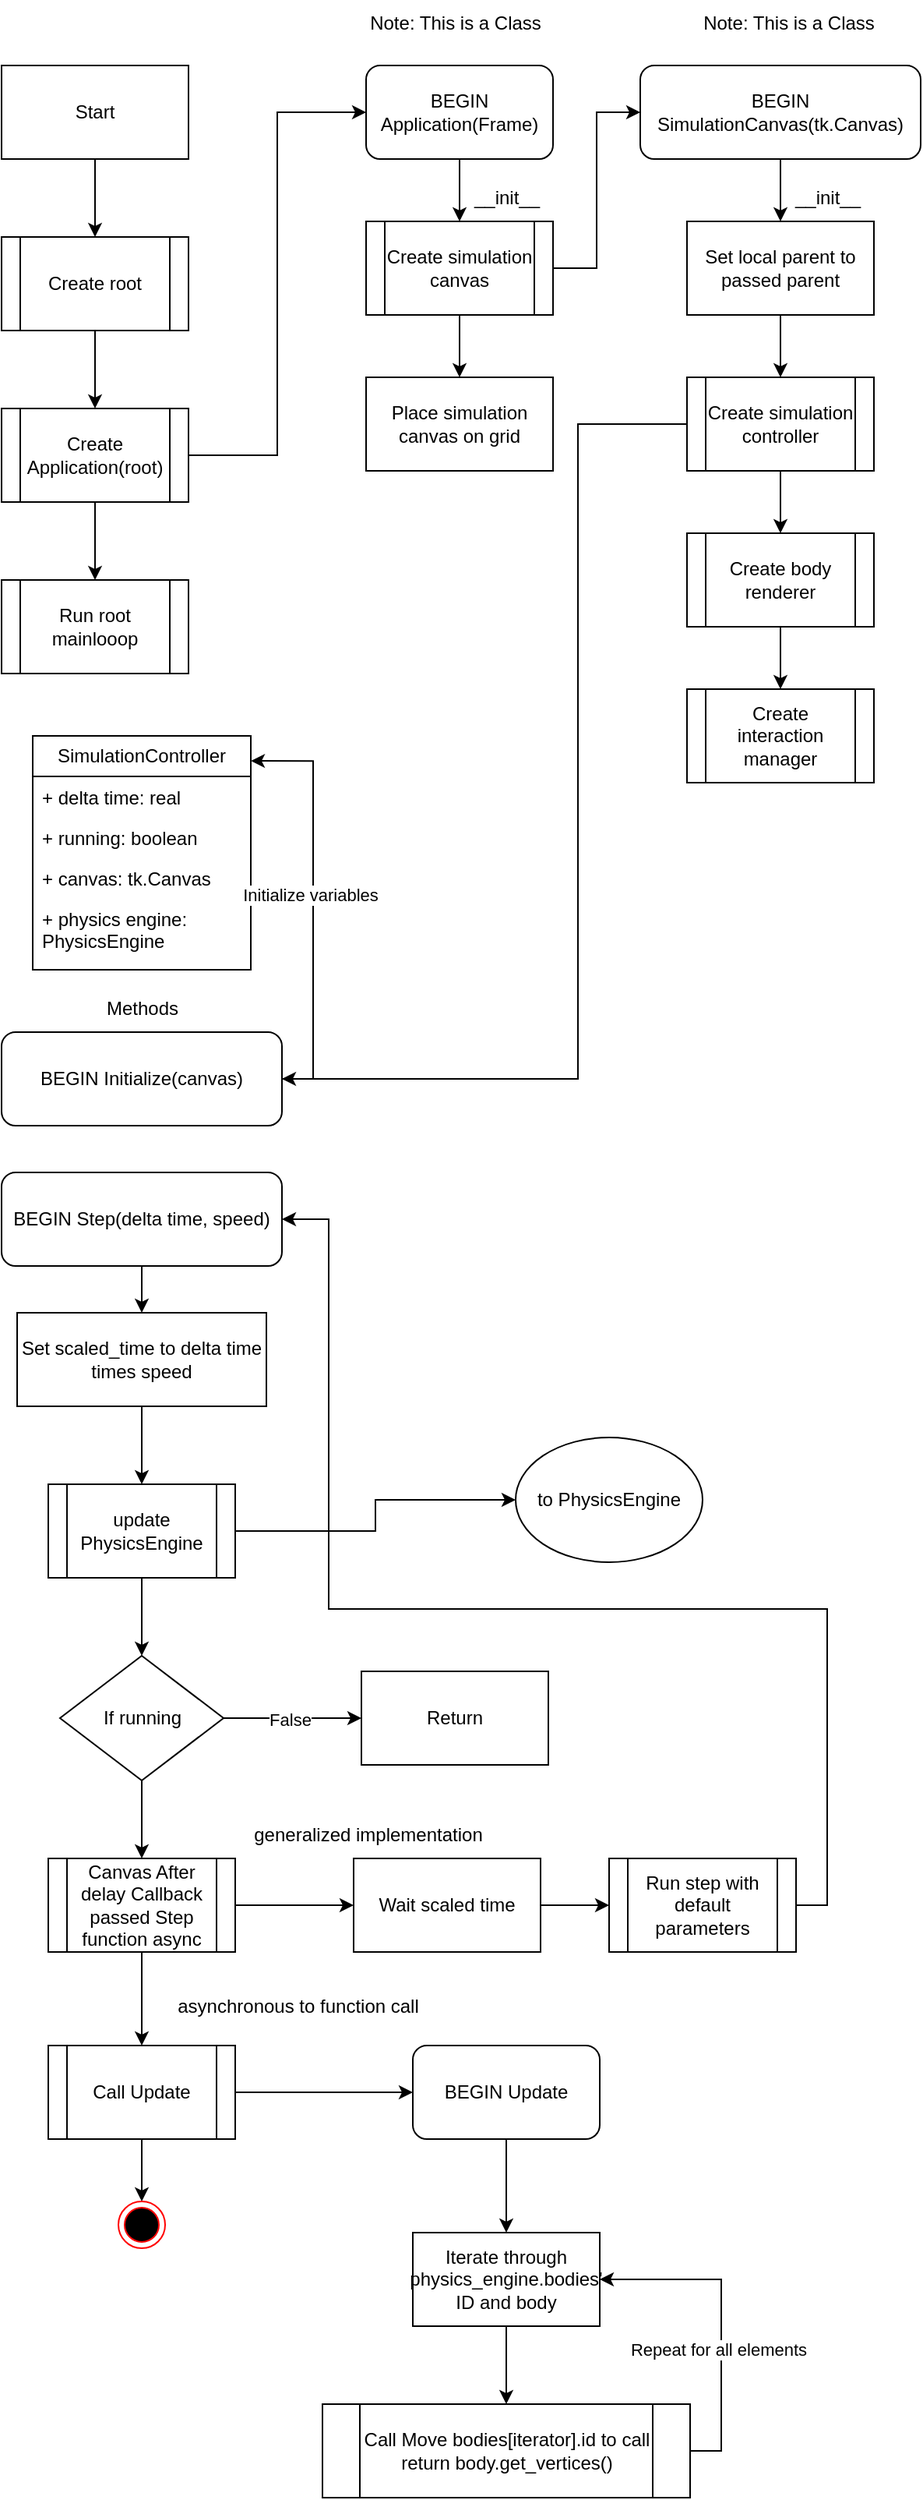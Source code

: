 <mxfile version="26.0.16">
  <diagram id="C5RBs43oDa-KdzZeNtuy" name="Page-1">
    <mxGraphModel dx="1420" dy="776" grid="1" gridSize="10" guides="1" tooltips="1" connect="1" arrows="1" fold="1" page="1" pageScale="1" pageWidth="827" pageHeight="1169" math="0" shadow="0">
      <root>
        <mxCell id="WIyWlLk6GJQsqaUBKTNV-0" />
        <mxCell id="WIyWlLk6GJQsqaUBKTNV-1" parent="WIyWlLk6GJQsqaUBKTNV-0" />
        <mxCell id="rg2TefDTNv2NrTJ3xyoL-8" style="edgeStyle=orthogonalEdgeStyle;rounded=0;orthogonalLoop=1;jettySize=auto;html=1;exitX=0.5;exitY=1;exitDx=0;exitDy=0;entryX=0.5;entryY=0;entryDx=0;entryDy=0;" edge="1" parent="WIyWlLk6GJQsqaUBKTNV-1" source="rg2TefDTNv2NrTJ3xyoL-2" target="rg2TefDTNv2NrTJ3xyoL-7">
          <mxGeometry relative="1" as="geometry" />
        </mxCell>
        <mxCell id="rg2TefDTNv2NrTJ3xyoL-2" value="Start" style="rounded=0;whiteSpace=wrap;html=1;" vertex="1" parent="WIyWlLk6GJQsqaUBKTNV-1">
          <mxGeometry x="60" y="60" width="120" height="60" as="geometry" />
        </mxCell>
        <mxCell id="rg2TefDTNv2NrTJ3xyoL-11" style="edgeStyle=orthogonalEdgeStyle;rounded=0;orthogonalLoop=1;jettySize=auto;html=1;exitX=0.5;exitY=1;exitDx=0;exitDy=0;entryX=0.5;entryY=0;entryDx=0;entryDy=0;" edge="1" parent="WIyWlLk6GJQsqaUBKTNV-1" source="rg2TefDTNv2NrTJ3xyoL-5" target="rg2TefDTNv2NrTJ3xyoL-10">
          <mxGeometry relative="1" as="geometry" />
        </mxCell>
        <mxCell id="rg2TefDTNv2NrTJ3xyoL-26" style="edgeStyle=orthogonalEdgeStyle;rounded=0;orthogonalLoop=1;jettySize=auto;html=1;exitX=1;exitY=0.5;exitDx=0;exitDy=0;entryX=0;entryY=0.5;entryDx=0;entryDy=0;" edge="1" parent="WIyWlLk6GJQsqaUBKTNV-1" source="rg2TefDTNv2NrTJ3xyoL-5" target="rg2TefDTNv2NrTJ3xyoL-13">
          <mxGeometry relative="1" as="geometry" />
        </mxCell>
        <mxCell id="rg2TefDTNv2NrTJ3xyoL-5" value="Create Application(root)" style="shape=process;whiteSpace=wrap;html=1;backgroundOutline=1;" vertex="1" parent="WIyWlLk6GJQsqaUBKTNV-1">
          <mxGeometry x="60" y="280" width="120" height="60" as="geometry" />
        </mxCell>
        <mxCell id="rg2TefDTNv2NrTJ3xyoL-9" style="edgeStyle=orthogonalEdgeStyle;rounded=0;orthogonalLoop=1;jettySize=auto;html=1;exitX=0.5;exitY=1;exitDx=0;exitDy=0;entryX=0.5;entryY=0;entryDx=0;entryDy=0;" edge="1" parent="WIyWlLk6GJQsqaUBKTNV-1" source="rg2TefDTNv2NrTJ3xyoL-7" target="rg2TefDTNv2NrTJ3xyoL-5">
          <mxGeometry relative="1" as="geometry" />
        </mxCell>
        <mxCell id="rg2TefDTNv2NrTJ3xyoL-7" value="Create root" style="shape=process;whiteSpace=wrap;html=1;backgroundOutline=1;" vertex="1" parent="WIyWlLk6GJQsqaUBKTNV-1">
          <mxGeometry x="60" y="170" width="120" height="60" as="geometry" />
        </mxCell>
        <mxCell id="rg2TefDTNv2NrTJ3xyoL-10" value="Run root mainlooop" style="shape=process;whiteSpace=wrap;html=1;backgroundOutline=1;" vertex="1" parent="WIyWlLk6GJQsqaUBKTNV-1">
          <mxGeometry x="60" y="390" width="120" height="60" as="geometry" />
        </mxCell>
        <mxCell id="rg2TefDTNv2NrTJ3xyoL-12" style="edgeStyle=orthogonalEdgeStyle;rounded=0;orthogonalLoop=1;jettySize=auto;html=1;exitX=0.5;exitY=1;exitDx=0;exitDy=0;entryX=0.5;entryY=0;entryDx=0;entryDy=0;" edge="1" parent="WIyWlLk6GJQsqaUBKTNV-1" source="rg2TefDTNv2NrTJ3xyoL-13" target="rg2TefDTNv2NrTJ3xyoL-15">
          <mxGeometry relative="1" as="geometry" />
        </mxCell>
        <mxCell id="rg2TefDTNv2NrTJ3xyoL-13" value="BEGIN Application(Frame)" style="rounded=1;whiteSpace=wrap;html=1;" vertex="1" parent="WIyWlLk6GJQsqaUBKTNV-1">
          <mxGeometry x="294" y="60" width="120" height="60" as="geometry" />
        </mxCell>
        <mxCell id="rg2TefDTNv2NrTJ3xyoL-14" style="edgeStyle=orthogonalEdgeStyle;rounded=0;orthogonalLoop=1;jettySize=auto;html=1;exitX=0.5;exitY=1;exitDx=0;exitDy=0;entryX=0.5;entryY=0;entryDx=0;entryDy=0;" edge="1" parent="WIyWlLk6GJQsqaUBKTNV-1" source="rg2TefDTNv2NrTJ3xyoL-15" target="rg2TefDTNv2NrTJ3xyoL-16">
          <mxGeometry relative="1" as="geometry" />
        </mxCell>
        <mxCell id="rg2TefDTNv2NrTJ3xyoL-31" style="edgeStyle=orthogonalEdgeStyle;rounded=0;orthogonalLoop=1;jettySize=auto;html=1;exitX=1;exitY=0.5;exitDx=0;exitDy=0;entryX=0;entryY=0.5;entryDx=0;entryDy=0;" edge="1" parent="WIyWlLk6GJQsqaUBKTNV-1" source="rg2TefDTNv2NrTJ3xyoL-15" target="rg2TefDTNv2NrTJ3xyoL-17">
          <mxGeometry relative="1" as="geometry" />
        </mxCell>
        <mxCell id="rg2TefDTNv2NrTJ3xyoL-15" value="Create simulation canvas" style="shape=process;whiteSpace=wrap;html=1;backgroundOutline=1;" vertex="1" parent="WIyWlLk6GJQsqaUBKTNV-1">
          <mxGeometry x="294" y="160" width="120" height="60" as="geometry" />
        </mxCell>
        <mxCell id="rg2TefDTNv2NrTJ3xyoL-16" value="Place simulation canvas on grid" style="rounded=0;whiteSpace=wrap;html=1;" vertex="1" parent="WIyWlLk6GJQsqaUBKTNV-1">
          <mxGeometry x="294" y="260" width="120" height="60" as="geometry" />
        </mxCell>
        <mxCell id="rg2TefDTNv2NrTJ3xyoL-21" style="edgeStyle=orthogonalEdgeStyle;rounded=0;orthogonalLoop=1;jettySize=auto;html=1;exitX=0.5;exitY=1;exitDx=0;exitDy=0;entryX=0.5;entryY=0;entryDx=0;entryDy=0;" edge="1" parent="WIyWlLk6GJQsqaUBKTNV-1" source="rg2TefDTNv2NrTJ3xyoL-17" target="rg2TefDTNv2NrTJ3xyoL-18">
          <mxGeometry relative="1" as="geometry" />
        </mxCell>
        <mxCell id="rg2TefDTNv2NrTJ3xyoL-17" value="BEGIN SimulationCanvas(tk.Canvas)" style="rounded=1;whiteSpace=wrap;html=1;" vertex="1" parent="WIyWlLk6GJQsqaUBKTNV-1">
          <mxGeometry x="470" y="60" width="180" height="60" as="geometry" />
        </mxCell>
        <mxCell id="rg2TefDTNv2NrTJ3xyoL-20" style="edgeStyle=orthogonalEdgeStyle;rounded=0;orthogonalLoop=1;jettySize=auto;html=1;exitX=0.5;exitY=1;exitDx=0;exitDy=0;entryX=0.5;entryY=0;entryDx=0;entryDy=0;" edge="1" parent="WIyWlLk6GJQsqaUBKTNV-1" source="rg2TefDTNv2NrTJ3xyoL-18" target="rg2TefDTNv2NrTJ3xyoL-19">
          <mxGeometry relative="1" as="geometry" />
        </mxCell>
        <mxCell id="rg2TefDTNv2NrTJ3xyoL-18" value="Set local parent to passed parent" style="rounded=0;whiteSpace=wrap;html=1;" vertex="1" parent="WIyWlLk6GJQsqaUBKTNV-1">
          <mxGeometry x="500" y="160" width="120" height="60" as="geometry" />
        </mxCell>
        <mxCell id="rg2TefDTNv2NrTJ3xyoL-23" style="edgeStyle=orthogonalEdgeStyle;rounded=0;orthogonalLoop=1;jettySize=auto;html=1;exitX=0.5;exitY=1;exitDx=0;exitDy=0;entryX=0.5;entryY=0;entryDx=0;entryDy=0;" edge="1" parent="WIyWlLk6GJQsqaUBKTNV-1" source="rg2TefDTNv2NrTJ3xyoL-19" target="rg2TefDTNv2NrTJ3xyoL-22">
          <mxGeometry relative="1" as="geometry" />
        </mxCell>
        <mxCell id="rg2TefDTNv2NrTJ3xyoL-64" style="edgeStyle=orthogonalEdgeStyle;rounded=0;orthogonalLoop=1;jettySize=auto;html=1;exitX=0;exitY=0.5;exitDx=0;exitDy=0;entryX=1;entryY=0.5;entryDx=0;entryDy=0;" edge="1" parent="WIyWlLk6GJQsqaUBKTNV-1" source="rg2TefDTNv2NrTJ3xyoL-19" target="rg2TefDTNv2NrTJ3xyoL-33">
          <mxGeometry relative="1" as="geometry">
            <Array as="points">
              <mxPoint x="430" y="290" />
              <mxPoint x="430" y="710" />
            </Array>
          </mxGeometry>
        </mxCell>
        <mxCell id="rg2TefDTNv2NrTJ3xyoL-19" value="Create simulation controller" style="shape=process;whiteSpace=wrap;html=1;backgroundOutline=1;" vertex="1" parent="WIyWlLk6GJQsqaUBKTNV-1">
          <mxGeometry x="500" y="260" width="120" height="60" as="geometry" />
        </mxCell>
        <mxCell id="rg2TefDTNv2NrTJ3xyoL-25" style="edgeStyle=orthogonalEdgeStyle;rounded=0;orthogonalLoop=1;jettySize=auto;html=1;exitX=0.5;exitY=1;exitDx=0;exitDy=0;entryX=0.5;entryY=0;entryDx=0;entryDy=0;" edge="1" parent="WIyWlLk6GJQsqaUBKTNV-1" source="rg2TefDTNv2NrTJ3xyoL-22" target="rg2TefDTNv2NrTJ3xyoL-24">
          <mxGeometry relative="1" as="geometry" />
        </mxCell>
        <mxCell id="rg2TefDTNv2NrTJ3xyoL-22" value="Create body renderer" style="shape=process;whiteSpace=wrap;html=1;backgroundOutline=1;" vertex="1" parent="WIyWlLk6GJQsqaUBKTNV-1">
          <mxGeometry x="500" y="360" width="120" height="60" as="geometry" />
        </mxCell>
        <mxCell id="rg2TefDTNv2NrTJ3xyoL-24" value="Create interaction manager" style="shape=process;whiteSpace=wrap;html=1;backgroundOutline=1;" vertex="1" parent="WIyWlLk6GJQsqaUBKTNV-1">
          <mxGeometry x="500" y="460" width="120" height="60" as="geometry" />
        </mxCell>
        <mxCell id="rg2TefDTNv2NrTJ3xyoL-27" value="Note: This is a Class" style="text;html=1;align=center;verticalAlign=middle;resizable=0;points=[];autosize=1;strokeColor=none;fillColor=none;" vertex="1" parent="WIyWlLk6GJQsqaUBKTNV-1">
          <mxGeometry x="286" y="18" width="130" height="30" as="geometry" />
        </mxCell>
        <mxCell id="rg2TefDTNv2NrTJ3xyoL-28" value="Note: This is a Class" style="text;html=1;align=center;verticalAlign=middle;resizable=0;points=[];autosize=1;strokeColor=none;fillColor=none;" vertex="1" parent="WIyWlLk6GJQsqaUBKTNV-1">
          <mxGeometry x="500" y="18" width="130" height="30" as="geometry" />
        </mxCell>
        <mxCell id="rg2TefDTNv2NrTJ3xyoL-29" value="__init__" style="text;html=1;align=center;verticalAlign=middle;resizable=0;points=[];autosize=1;strokeColor=none;fillColor=none;" vertex="1" parent="WIyWlLk6GJQsqaUBKTNV-1">
          <mxGeometry x="354" y="130" width="60" height="30" as="geometry" />
        </mxCell>
        <mxCell id="rg2TefDTNv2NrTJ3xyoL-30" value="__init__" style="text;html=1;align=center;verticalAlign=middle;resizable=0;points=[];autosize=1;strokeColor=none;fillColor=none;" vertex="1" parent="WIyWlLk6GJQsqaUBKTNV-1">
          <mxGeometry x="560" y="130" width="60" height="30" as="geometry" />
        </mxCell>
        <mxCell id="rg2TefDTNv2NrTJ3xyoL-33" value="BEGIN Initialize(canvas)" style="rounded=1;whiteSpace=wrap;html=1;" vertex="1" parent="WIyWlLk6GJQsqaUBKTNV-1">
          <mxGeometry x="60" y="680" width="180" height="60" as="geometry" />
        </mxCell>
        <mxCell id="rg2TefDTNv2NrTJ3xyoL-34" value="&lt;div&gt;SimulationController&lt;/div&gt;" style="swimlane;fontStyle=0;childLayout=stackLayout;horizontal=1;startSize=26;fillColor=none;horizontalStack=0;resizeParent=1;resizeParentMax=0;resizeLast=0;collapsible=1;marginBottom=0;whiteSpace=wrap;html=1;" vertex="1" parent="WIyWlLk6GJQsqaUBKTNV-1">
          <mxGeometry x="80" y="490" width="140" height="150" as="geometry" />
        </mxCell>
        <mxCell id="rg2TefDTNv2NrTJ3xyoL-35" value="+ delta time: real" style="text;strokeColor=none;fillColor=none;align=left;verticalAlign=top;spacingLeft=4;spacingRight=4;overflow=hidden;rotatable=0;points=[[0,0.5],[1,0.5]];portConstraint=eastwest;whiteSpace=wrap;html=1;" vertex="1" parent="rg2TefDTNv2NrTJ3xyoL-34">
          <mxGeometry y="26" width="140" height="26" as="geometry" />
        </mxCell>
        <mxCell id="rg2TefDTNv2NrTJ3xyoL-36" value="+ running: boolean" style="text;strokeColor=none;fillColor=none;align=left;verticalAlign=top;spacingLeft=4;spacingRight=4;overflow=hidden;rotatable=0;points=[[0,0.5],[1,0.5]];portConstraint=eastwest;whiteSpace=wrap;html=1;" vertex="1" parent="rg2TefDTNv2NrTJ3xyoL-34">
          <mxGeometry y="52" width="140" height="26" as="geometry" />
        </mxCell>
        <mxCell id="rg2TefDTNv2NrTJ3xyoL-37" value="+ canvas: tk.Canvas" style="text;strokeColor=none;fillColor=none;align=left;verticalAlign=top;spacingLeft=4;spacingRight=4;overflow=hidden;rotatable=0;points=[[0,0.5],[1,0.5]];portConstraint=eastwest;whiteSpace=wrap;html=1;" vertex="1" parent="rg2TefDTNv2NrTJ3xyoL-34">
          <mxGeometry y="78" width="140" height="26" as="geometry" />
        </mxCell>
        <mxCell id="rg2TefDTNv2NrTJ3xyoL-38" value="+ physics engine: PhysicsEngine" style="text;strokeColor=none;fillColor=none;align=left;verticalAlign=top;spacingLeft=4;spacingRight=4;overflow=hidden;rotatable=0;points=[[0,0.5],[1,0.5]];portConstraint=eastwest;whiteSpace=wrap;html=1;" vertex="1" parent="rg2TefDTNv2NrTJ3xyoL-34">
          <mxGeometry y="104" width="140" height="46" as="geometry" />
        </mxCell>
        <mxCell id="rg2TefDTNv2NrTJ3xyoL-39" value="Methods" style="text;html=1;align=center;verticalAlign=middle;resizable=0;points=[];autosize=1;strokeColor=none;fillColor=none;" vertex="1" parent="WIyWlLk6GJQsqaUBKTNV-1">
          <mxGeometry x="115" y="650" width="70" height="30" as="geometry" />
        </mxCell>
        <mxCell id="rg2TefDTNv2NrTJ3xyoL-40" style="edgeStyle=orthogonalEdgeStyle;rounded=0;orthogonalLoop=1;jettySize=auto;html=1;exitX=1;exitY=0.5;exitDx=0;exitDy=0;entryX=1;entryY=0.107;entryDx=0;entryDy=0;entryPerimeter=0;" edge="1" parent="WIyWlLk6GJQsqaUBKTNV-1" source="rg2TefDTNv2NrTJ3xyoL-33" target="rg2TefDTNv2NrTJ3xyoL-34">
          <mxGeometry relative="1" as="geometry" />
        </mxCell>
        <mxCell id="rg2TefDTNv2NrTJ3xyoL-41" value="Initialize variables" style="edgeLabel;html=1;align=center;verticalAlign=middle;resizable=0;points=[];" vertex="1" connectable="0" parent="rg2TefDTNv2NrTJ3xyoL-40">
          <mxGeometry x="0.046" y="2" relative="1" as="geometry">
            <mxPoint as="offset" />
          </mxGeometry>
        </mxCell>
        <mxCell id="rg2TefDTNv2NrTJ3xyoL-44" style="edgeStyle=orthogonalEdgeStyle;rounded=0;orthogonalLoop=1;jettySize=auto;html=1;exitX=0.5;exitY=1;exitDx=0;exitDy=0;entryX=0.5;entryY=0;entryDx=0;entryDy=0;" edge="1" parent="WIyWlLk6GJQsqaUBKTNV-1" source="rg2TefDTNv2NrTJ3xyoL-42" target="rg2TefDTNv2NrTJ3xyoL-43">
          <mxGeometry relative="1" as="geometry" />
        </mxCell>
        <mxCell id="rg2TefDTNv2NrTJ3xyoL-42" value="BEGIN Step(delta time, speed)" style="rounded=1;whiteSpace=wrap;html=1;" vertex="1" parent="WIyWlLk6GJQsqaUBKTNV-1">
          <mxGeometry x="60" y="770" width="180" height="60" as="geometry" />
        </mxCell>
        <mxCell id="rg2TefDTNv2NrTJ3xyoL-46" style="edgeStyle=orthogonalEdgeStyle;rounded=0;orthogonalLoop=1;jettySize=auto;html=1;exitX=0.5;exitY=1;exitDx=0;exitDy=0;entryX=0.5;entryY=0;entryDx=0;entryDy=0;" edge="1" parent="WIyWlLk6GJQsqaUBKTNV-1" source="rg2TefDTNv2NrTJ3xyoL-43" target="rg2TefDTNv2NrTJ3xyoL-45">
          <mxGeometry relative="1" as="geometry" />
        </mxCell>
        <mxCell id="rg2TefDTNv2NrTJ3xyoL-43" value="Set scaled_time to delta time times speed" style="rounded=0;whiteSpace=wrap;html=1;" vertex="1" parent="WIyWlLk6GJQsqaUBKTNV-1">
          <mxGeometry x="70" y="860" width="160" height="60" as="geometry" />
        </mxCell>
        <mxCell id="rg2TefDTNv2NrTJ3xyoL-48" style="edgeStyle=orthogonalEdgeStyle;rounded=0;orthogonalLoop=1;jettySize=auto;html=1;exitX=0.5;exitY=1;exitDx=0;exitDy=0;entryX=0.5;entryY=0;entryDx=0;entryDy=0;" edge="1" parent="WIyWlLk6GJQsqaUBKTNV-1" source="rg2TefDTNv2NrTJ3xyoL-45" target="rg2TefDTNv2NrTJ3xyoL-47">
          <mxGeometry relative="1" as="geometry" />
        </mxCell>
        <mxCell id="rg2TefDTNv2NrTJ3xyoL-67" style="edgeStyle=orthogonalEdgeStyle;rounded=0;orthogonalLoop=1;jettySize=auto;html=1;exitX=1;exitY=0.5;exitDx=0;exitDy=0;entryX=0;entryY=0.5;entryDx=0;entryDy=0;" edge="1" parent="WIyWlLk6GJQsqaUBKTNV-1" source="rg2TefDTNv2NrTJ3xyoL-45" target="rg2TefDTNv2NrTJ3xyoL-66">
          <mxGeometry relative="1" as="geometry" />
        </mxCell>
        <mxCell id="rg2TefDTNv2NrTJ3xyoL-45" value="update PhysicsEngine" style="shape=process;whiteSpace=wrap;html=1;backgroundOutline=1;" vertex="1" parent="WIyWlLk6GJQsqaUBKTNV-1">
          <mxGeometry x="90" y="970" width="120" height="60" as="geometry" />
        </mxCell>
        <mxCell id="rg2TefDTNv2NrTJ3xyoL-50" style="edgeStyle=orthogonalEdgeStyle;rounded=0;orthogonalLoop=1;jettySize=auto;html=1;exitX=1;exitY=0.5;exitDx=0;exitDy=0;entryX=0;entryY=0.5;entryDx=0;entryDy=0;" edge="1" parent="WIyWlLk6GJQsqaUBKTNV-1" source="rg2TefDTNv2NrTJ3xyoL-47" target="rg2TefDTNv2NrTJ3xyoL-49">
          <mxGeometry relative="1" as="geometry" />
        </mxCell>
        <mxCell id="rg2TefDTNv2NrTJ3xyoL-51" value="False" style="edgeLabel;html=1;align=center;verticalAlign=middle;resizable=0;points=[];" vertex="1" connectable="0" parent="rg2TefDTNv2NrTJ3xyoL-50">
          <mxGeometry x="-0.037" y="-1" relative="1" as="geometry">
            <mxPoint as="offset" />
          </mxGeometry>
        </mxCell>
        <mxCell id="rg2TefDTNv2NrTJ3xyoL-55" style="edgeStyle=orthogonalEdgeStyle;rounded=0;orthogonalLoop=1;jettySize=auto;html=1;exitX=0.5;exitY=1;exitDx=0;exitDy=0;entryX=0.5;entryY=0;entryDx=0;entryDy=0;" edge="1" parent="WIyWlLk6GJQsqaUBKTNV-1" source="rg2TefDTNv2NrTJ3xyoL-47" target="rg2TefDTNv2NrTJ3xyoL-56">
          <mxGeometry relative="1" as="geometry">
            <mxPoint x="150" y="1200" as="targetPoint" />
          </mxGeometry>
        </mxCell>
        <mxCell id="rg2TefDTNv2NrTJ3xyoL-47" value="If running" style="rhombus;whiteSpace=wrap;html=1;" vertex="1" parent="WIyWlLk6GJQsqaUBKTNV-1">
          <mxGeometry x="97.5" y="1080" width="105" height="80" as="geometry" />
        </mxCell>
        <mxCell id="rg2TefDTNv2NrTJ3xyoL-49" value="Return" style="rounded=0;whiteSpace=wrap;html=1;" vertex="1" parent="WIyWlLk6GJQsqaUBKTNV-1">
          <mxGeometry x="291" y="1090" width="120" height="60" as="geometry" />
        </mxCell>
        <mxCell id="rg2TefDTNv2NrTJ3xyoL-58" style="edgeStyle=orthogonalEdgeStyle;rounded=0;orthogonalLoop=1;jettySize=auto;html=1;exitX=1;exitY=0.5;exitDx=0;exitDy=0;entryX=0;entryY=0.5;entryDx=0;entryDy=0;" edge="1" parent="WIyWlLk6GJQsqaUBKTNV-1" source="rg2TefDTNv2NrTJ3xyoL-56" target="rg2TefDTNv2NrTJ3xyoL-60">
          <mxGeometry relative="1" as="geometry">
            <mxPoint x="250" y="1240" as="targetPoint" />
          </mxGeometry>
        </mxCell>
        <mxCell id="rg2TefDTNv2NrTJ3xyoL-69" style="edgeStyle=orthogonalEdgeStyle;rounded=0;orthogonalLoop=1;jettySize=auto;html=1;exitX=0.5;exitY=1;exitDx=0;exitDy=0;entryX=0.5;entryY=0;entryDx=0;entryDy=0;" edge="1" parent="WIyWlLk6GJQsqaUBKTNV-1" source="rg2TefDTNv2NrTJ3xyoL-56" target="rg2TefDTNv2NrTJ3xyoL-68">
          <mxGeometry relative="1" as="geometry" />
        </mxCell>
        <mxCell id="rg2TefDTNv2NrTJ3xyoL-56" value="Canvas After delay Callback passed Step function async" style="shape=process;whiteSpace=wrap;html=1;backgroundOutline=1;" vertex="1" parent="WIyWlLk6GJQsqaUBKTNV-1">
          <mxGeometry x="90" y="1210" width="120" height="60" as="geometry" />
        </mxCell>
        <mxCell id="rg2TefDTNv2NrTJ3xyoL-57" value="&lt;div&gt;generalized implementation&lt;/div&gt;" style="text;html=1;align=center;verticalAlign=middle;resizable=0;points=[];autosize=1;strokeColor=none;fillColor=none;" vertex="1" parent="WIyWlLk6GJQsqaUBKTNV-1">
          <mxGeometry x="210" y="1180" width="170" height="30" as="geometry" />
        </mxCell>
        <mxCell id="rg2TefDTNv2NrTJ3xyoL-62" style="edgeStyle=orthogonalEdgeStyle;rounded=0;orthogonalLoop=1;jettySize=auto;html=1;exitX=1;exitY=0.5;exitDx=0;exitDy=0;entryX=0;entryY=0.5;entryDx=0;entryDy=0;" edge="1" parent="WIyWlLk6GJQsqaUBKTNV-1" source="rg2TefDTNv2NrTJ3xyoL-60" target="rg2TefDTNv2NrTJ3xyoL-61">
          <mxGeometry relative="1" as="geometry" />
        </mxCell>
        <mxCell id="rg2TefDTNv2NrTJ3xyoL-60" value="Wait scaled time" style="rounded=0;whiteSpace=wrap;html=1;" vertex="1" parent="WIyWlLk6GJQsqaUBKTNV-1">
          <mxGeometry x="286" y="1210" width="120" height="60" as="geometry" />
        </mxCell>
        <mxCell id="rg2TefDTNv2NrTJ3xyoL-63" style="edgeStyle=orthogonalEdgeStyle;rounded=0;orthogonalLoop=1;jettySize=auto;html=1;exitX=1;exitY=0.5;exitDx=0;exitDy=0;entryX=1;entryY=0.5;entryDx=0;entryDy=0;" edge="1" parent="WIyWlLk6GJQsqaUBKTNV-1" source="rg2TefDTNv2NrTJ3xyoL-61" target="rg2TefDTNv2NrTJ3xyoL-42">
          <mxGeometry relative="1" as="geometry">
            <Array as="points">
              <mxPoint x="590" y="1240" />
              <mxPoint x="590" y="1050" />
              <mxPoint x="270" y="1050" />
              <mxPoint x="270" y="800" />
            </Array>
          </mxGeometry>
        </mxCell>
        <mxCell id="rg2TefDTNv2NrTJ3xyoL-61" value="Run step with default parameters" style="shape=process;whiteSpace=wrap;html=1;backgroundOutline=1;" vertex="1" parent="WIyWlLk6GJQsqaUBKTNV-1">
          <mxGeometry x="450" y="1210" width="120" height="60" as="geometry" />
        </mxCell>
        <mxCell id="rg2TefDTNv2NrTJ3xyoL-66" value="to PhysicsEngine" style="ellipse;whiteSpace=wrap;html=1;" vertex="1" parent="WIyWlLk6GJQsqaUBKTNV-1">
          <mxGeometry x="390" y="940" width="120" height="80" as="geometry" />
        </mxCell>
        <mxCell id="rg2TefDTNv2NrTJ3xyoL-74" style="edgeStyle=orthogonalEdgeStyle;rounded=0;orthogonalLoop=1;jettySize=auto;html=1;exitX=0.5;exitY=1;exitDx=0;exitDy=0;entryX=0.5;entryY=0;entryDx=0;entryDy=0;" edge="1" parent="WIyWlLk6GJQsqaUBKTNV-1" source="rg2TefDTNv2NrTJ3xyoL-68" target="rg2TefDTNv2NrTJ3xyoL-73">
          <mxGeometry relative="1" as="geometry" />
        </mxCell>
        <mxCell id="rg2TefDTNv2NrTJ3xyoL-76" style="edgeStyle=orthogonalEdgeStyle;rounded=0;orthogonalLoop=1;jettySize=auto;html=1;exitX=1;exitY=0.5;exitDx=0;exitDy=0;entryX=0;entryY=0.5;entryDx=0;entryDy=0;" edge="1" parent="WIyWlLk6GJQsqaUBKTNV-1" source="rg2TefDTNv2NrTJ3xyoL-68" target="rg2TefDTNv2NrTJ3xyoL-75">
          <mxGeometry relative="1" as="geometry" />
        </mxCell>
        <mxCell id="rg2TefDTNv2NrTJ3xyoL-68" value="Call Update" style="shape=process;whiteSpace=wrap;html=1;backgroundOutline=1;" vertex="1" parent="WIyWlLk6GJQsqaUBKTNV-1">
          <mxGeometry x="90" y="1330" width="120" height="60" as="geometry" />
        </mxCell>
        <mxCell id="rg2TefDTNv2NrTJ3xyoL-72" value="asynchronous to function call" style="text;html=1;align=center;verticalAlign=middle;resizable=0;points=[];autosize=1;strokeColor=none;fillColor=none;" vertex="1" parent="WIyWlLk6GJQsqaUBKTNV-1">
          <mxGeometry x="160" y="1290" width="180" height="30" as="geometry" />
        </mxCell>
        <mxCell id="rg2TefDTNv2NrTJ3xyoL-73" value="" style="ellipse;html=1;shape=endState;fillColor=#000000;strokeColor=#ff0000;" vertex="1" parent="WIyWlLk6GJQsqaUBKTNV-1">
          <mxGeometry x="135" y="1430" width="30" height="30" as="geometry" />
        </mxCell>
        <mxCell id="rg2TefDTNv2NrTJ3xyoL-79" style="edgeStyle=orthogonalEdgeStyle;rounded=0;orthogonalLoop=1;jettySize=auto;html=1;exitX=0.5;exitY=1;exitDx=0;exitDy=0;entryX=0.5;entryY=0;entryDx=0;entryDy=0;" edge="1" parent="WIyWlLk6GJQsqaUBKTNV-1" source="rg2TefDTNv2NrTJ3xyoL-75" target="rg2TefDTNv2NrTJ3xyoL-84">
          <mxGeometry relative="1" as="geometry">
            <mxPoint x="384" y="1440" as="targetPoint" />
          </mxGeometry>
        </mxCell>
        <mxCell id="rg2TefDTNv2NrTJ3xyoL-75" value="BEGIN Update" style="rounded=1;whiteSpace=wrap;html=1;" vertex="1" parent="WIyWlLk6GJQsqaUBKTNV-1">
          <mxGeometry x="324" y="1330" width="120" height="60" as="geometry" />
        </mxCell>
        <mxCell id="rg2TefDTNv2NrTJ3xyoL-86" style="edgeStyle=orthogonalEdgeStyle;rounded=0;orthogonalLoop=1;jettySize=auto;html=1;exitX=1;exitY=0.5;exitDx=0;exitDy=0;entryX=1;entryY=0.5;entryDx=0;entryDy=0;" edge="1" parent="WIyWlLk6GJQsqaUBKTNV-1" source="rg2TefDTNv2NrTJ3xyoL-81" target="rg2TefDTNv2NrTJ3xyoL-84">
          <mxGeometry relative="1" as="geometry" />
        </mxCell>
        <mxCell id="rg2TefDTNv2NrTJ3xyoL-87" value="Repeat for all elements" style="edgeLabel;html=1;align=center;verticalAlign=middle;resizable=0;points=[];" vertex="1" connectable="0" parent="rg2TefDTNv2NrTJ3xyoL-86">
          <mxGeometry x="-0.183" y="2" relative="1" as="geometry">
            <mxPoint as="offset" />
          </mxGeometry>
        </mxCell>
        <mxCell id="rg2TefDTNv2NrTJ3xyoL-81" value="Call Move bodies[iterator].id to call return body.get_vertices()" style="shape=process;whiteSpace=wrap;html=1;backgroundOutline=1;" vertex="1" parent="WIyWlLk6GJQsqaUBKTNV-1">
          <mxGeometry x="266" y="1560" width="236" height="60" as="geometry" />
        </mxCell>
        <mxCell id="rg2TefDTNv2NrTJ3xyoL-85" style="edgeStyle=orthogonalEdgeStyle;rounded=0;orthogonalLoop=1;jettySize=auto;html=1;exitX=0.5;exitY=1;exitDx=0;exitDy=0;entryX=0.5;entryY=0;entryDx=0;entryDy=0;" edge="1" parent="WIyWlLk6GJQsqaUBKTNV-1" source="rg2TefDTNv2NrTJ3xyoL-84" target="rg2TefDTNv2NrTJ3xyoL-81">
          <mxGeometry relative="1" as="geometry" />
        </mxCell>
        <mxCell id="rg2TefDTNv2NrTJ3xyoL-84" value="Iterate through physics_engine.bodies&#39; ID and body" style="rounded=0;whiteSpace=wrap;html=1;" vertex="1" parent="WIyWlLk6GJQsqaUBKTNV-1">
          <mxGeometry x="324" y="1450" width="120" height="60" as="geometry" />
        </mxCell>
      </root>
    </mxGraphModel>
  </diagram>
</mxfile>
